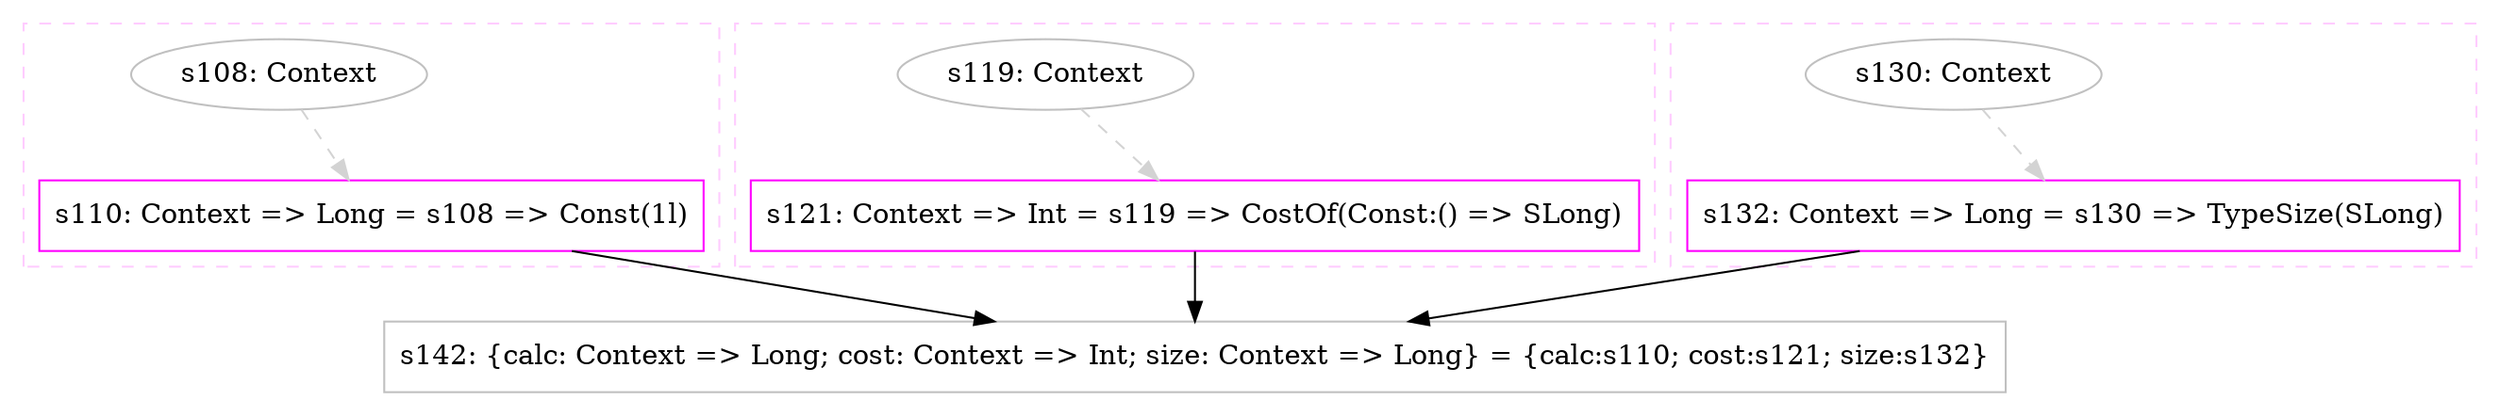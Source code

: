 digraph "long" {
concentrate=true
node [style=filled, fillcolor=orangered]

subgraph cluster_s110 {
style=dashed; color="#FFCCFF"
"s108" [
label="s108: Context"
shape=oval, color=gray, tooltip="s108:Context", style=filled, fillcolor=white
]
"s110" [
label="s110: Context => Long = s108 => Const(1l)"
shape=box, color=magenta, tooltip="s110:Context => Long", style=filled, fillcolor=white
]
{rank=source; s108}
{rank=sink; s110}
}
subgraph cluster_s121 {
style=dashed; color="#FFCCFF"
"s119" [
label="s119: Context"
shape=oval, color=gray, tooltip="s119:Context", style=filled, fillcolor=white
]
"s121" [
label="s121: Context => Int = s119 => CostOf(Const:() => SLong)"
shape=box, color=magenta, tooltip="s121:Context => Int", style=filled, fillcolor=white
]
{rank=source; s119}
{rank=sink; s121}
}
subgraph cluster_s132 {
style=dashed; color="#FFCCFF"
"s130" [
label="s130: Context"
shape=oval, color=gray, tooltip="s130:Context", style=filled, fillcolor=white
]
"s132" [
label="s132: Context => Long = s130 => TypeSize(SLong)"
shape=box, color=magenta, tooltip="s132:Context => Long", style=filled, fillcolor=white
]
{rank=source; s130}
{rank=sink; s132}
}
"s142" [
label="s142: {calc: Context => Long; cost: Context => Int; size: Context => Long} = {calc:s110; cost:s121; size:s132}"
shape=box, color=gray, tooltip="s142:{calc: Context => Long; cost: Context => Int; size: Context => Long}", style=filled, fillcolor=white
]
"s110" -> "s142" [style=solid]
"s121" -> "s142" [style=solid]
"s132" -> "s142" [style=solid]
"s108" -> "s110" [style=dashed, color=lightgray, weight=0]
"s119" -> "s121" [style=dashed, color=lightgray, weight=0]
"s130" -> "s132" [style=dashed, color=lightgray, weight=0]
}

